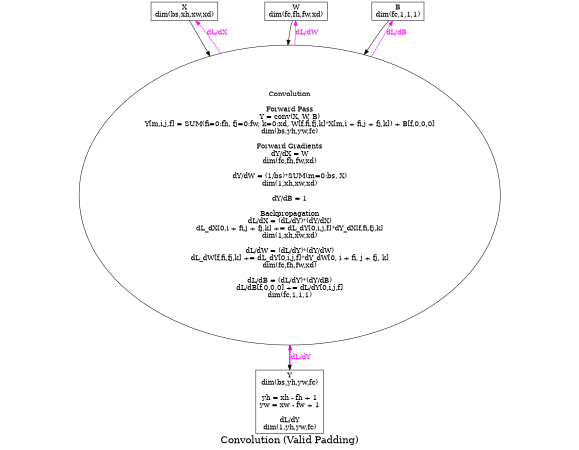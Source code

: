 // sudo apt-get install graphviz
// dot -Tpng nn-conv.dot -o nn-conv.png
// xdot nn-conv.dot
digraph NN
{
	label="Convolution (Valid Padding)";
	fontsize=20;
	size="4,3";
	ratio=fill;

	X    [shape=box, label="X\ndim(bs,xh,xw,xd)"];
	W    [shape=box, label="W\ndim(fc,fh,fw,xd)"];
	B    [shape=box, label="B\ndim(fc,1,1,1)"];
	Y    [shape=box, label="Y\ndim(bs,yh,yw,fc)\n\nyh = xh - fh + 1\nyw = xw - fw + 1\n\ndL/dY\ndim(1,yh,yw,fc)"];
	conv [label="Convolution\n\nForward Pass\nY = conv(X, W, B)\nY[m,i,j,f] = SUM(fi=0:fh, fj=0:fw, k=0:xd, W[f,fi,fj,k]*X[m,i + fi,j + fj,k]) + B[f,0,0,0]\ndim(bs,yh,yw,fc)\n\nForward Gradients\ndY/dX = W\ndim(fc,fh,fw,xd)\n\ndY/dW = (1/bs)*SUM(m=0:bs, X)\ndim(1,xh,xw,xd)\n\ndY/dB = 1\n\nBackpropagation\ndL/dX = (dL/dY)*(dY/dX)\ndL_dX[0,i + fi,j + fj,k] += dL_dY[0,i,j,f]*dY_dX[f,fi,fj,k]\ndim(1,xh,xw,xd)\n\ndL/dW = (dL/dY)*(dY/dW)\ndL_dW[f,fi,fj,k] += dL_dY[0,i,j,f]*dY_dW[0, i + fi, j + fj, k]\ndim(fc,fh,fw,xd)\n\ndL/dB = (dL/dY)*(dY/dB)\ndL/dB[f,0,0,0] += dL/dY[0,i,j,f]\ndim(fc,1,1,1)"];

	{ rank=same X -> W [style=invis] };
	{ rank=same W -> B [style=invis] };

	// forward pass
	X    -> conv;
	W    -> conv;
	B    -> conv;
	conv -> Y;

	// backpropagation
	Y    -> conv [fontcolor=magenta, color=magenta, label="dL/dY"];
	conv -> X    [fontcolor=magenta, color=magenta, label="dL/dX"];
	conv -> W    [fontcolor=magenta, color=magenta, label="dL/dW"];
	conv -> B    [fontcolor=magenta, color=magenta, label="dL/dB"];
}
